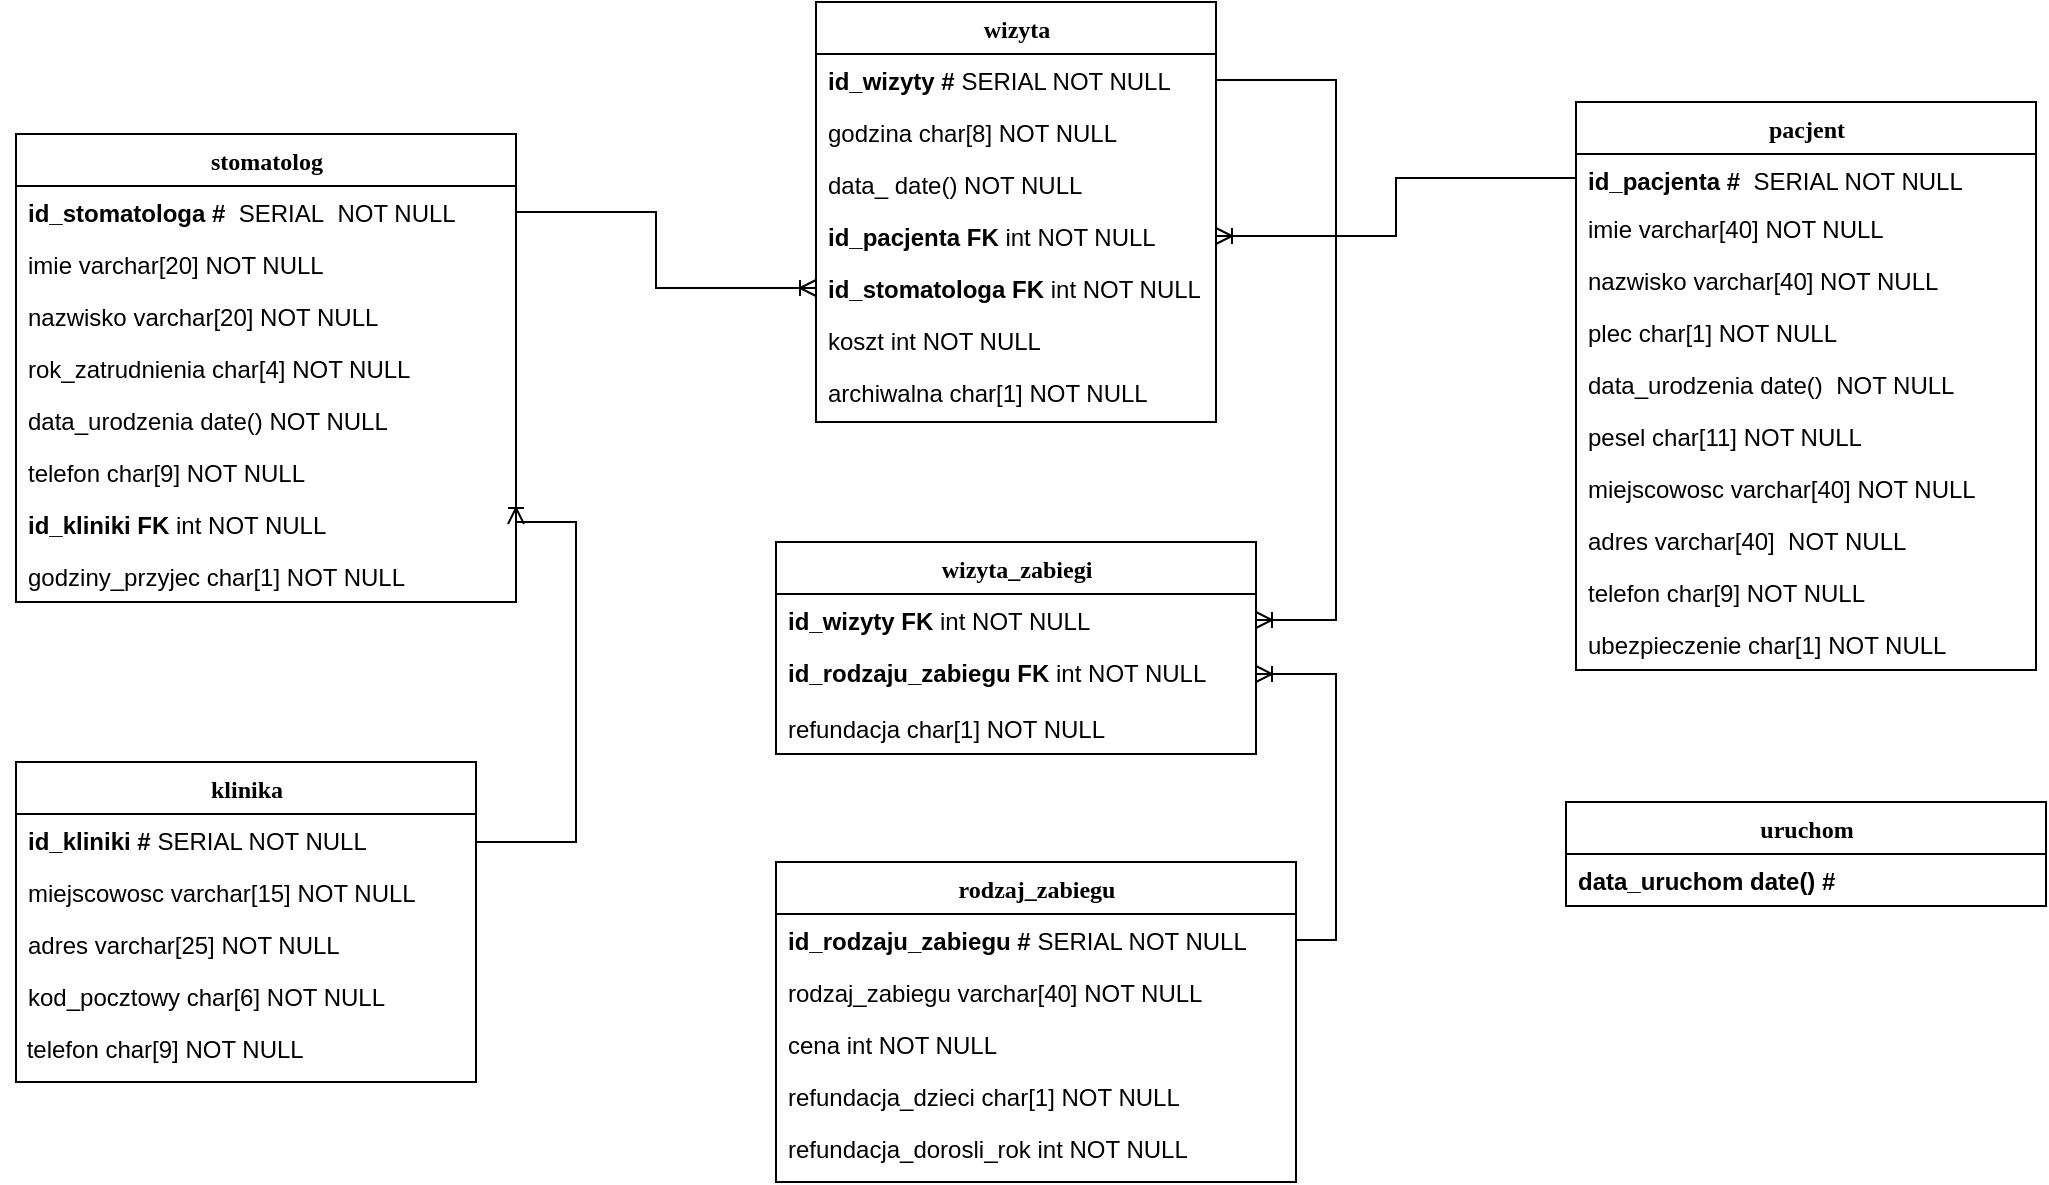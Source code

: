 <mxfile version="18.0.4" type="device"><diagram name="Page-1" id="9f46799a-70d6-7492-0946-bef42562c5a5"><mxGraphModel dx="1221" dy="644" grid="1" gridSize="10" guides="1" tooltips="1" connect="1" arrows="1" fold="1" page="1" pageScale="1" pageWidth="1169" pageHeight="827" background="none" math="0" shadow="0"><root><mxCell id="0"/><mxCell id="1" parent="0"/><mxCell id="78961159f06e98e8-43" value="stomatolog" style="swimlane;html=1;fontStyle=1;align=center;verticalAlign=top;childLayout=stackLayout;horizontal=1;startSize=26;horizontalStack=0;resizeParent=1;resizeLast=0;collapsible=1;marginBottom=0;swimlaneFillColor=#ffffff;rounded=0;shadow=0;comic=0;labelBackgroundColor=none;strokeWidth=1;fillColor=none;fontFamily=Verdana;fontSize=12;" parent="1" vertex="1"><mxGeometry x="40" y="116" width="250" height="234" as="geometry"/></mxCell><mxCell id="78961159f06e98e8-44" value="&lt;b&gt;id_stomatologa #&amp;nbsp;&lt;/b&gt; SERIAL&amp;nbsp; NOT NULL" style="text;html=1;align=left;verticalAlign=top;spacingLeft=4;spacingRight=4;whiteSpace=wrap;overflow=hidden;rotatable=0;points=[[0,0.5],[1,0.5]];portConstraint=eastwest;" parent="78961159f06e98e8-43" vertex="1"><mxGeometry y="26" width="250" height="26" as="geometry"/></mxCell><mxCell id="78961159f06e98e8-45" value="imie varchar[20] NOT NULL" style="text;html=1;strokeColor=none;fillColor=none;align=left;verticalAlign=top;spacingLeft=4;spacingRight=4;whiteSpace=wrap;overflow=hidden;rotatable=0;points=[[0,0.5],[1,0.5]];portConstraint=eastwest;" parent="78961159f06e98e8-43" vertex="1"><mxGeometry y="52" width="250" height="26" as="geometry"/></mxCell><mxCell id="78961159f06e98e8-49" value="nazwisko varchar[20] NOT NULL" style="text;html=1;strokeColor=none;fillColor=none;align=left;verticalAlign=top;spacingLeft=4;spacingRight=4;whiteSpace=wrap;overflow=hidden;rotatable=0;points=[[0,0.5],[1,0.5]];portConstraint=eastwest;" parent="78961159f06e98e8-43" vertex="1"><mxGeometry y="78" width="250" height="26" as="geometry"/></mxCell><mxCell id="78961159f06e98e8-50" value="rok_zatrudnienia char[4] NOT NULL" style="text;html=1;strokeColor=none;fillColor=none;align=left;verticalAlign=top;spacingLeft=4;spacingRight=4;whiteSpace=wrap;overflow=hidden;rotatable=0;points=[[0,0.5],[1,0.5]];portConstraint=eastwest;" parent="78961159f06e98e8-43" vertex="1"><mxGeometry y="104" width="250" height="26" as="geometry"/></mxCell><mxCell id="4c37g9wgjNw9yqcI2trj-7" value="data_urodzenia date()&amp;nbsp;NOT NULL" style="text;html=1;strokeColor=none;fillColor=none;align=left;verticalAlign=top;spacingLeft=4;spacingRight=4;whiteSpace=wrap;overflow=hidden;rotatable=0;points=[[0,0.5],[1,0.5]];portConstraint=eastwest;" parent="78961159f06e98e8-43" vertex="1"><mxGeometry y="130" width="250" height="26" as="geometry"/></mxCell><mxCell id="4c37g9wgjNw9yqcI2trj-8" value="telefon char[9] NOT NULL" style="text;html=1;strokeColor=none;fillColor=none;align=left;verticalAlign=top;spacingLeft=4;spacingRight=4;whiteSpace=wrap;overflow=hidden;rotatable=0;points=[[0,0.5],[1,0.5]];portConstraint=eastwest;" parent="78961159f06e98e8-43" vertex="1"><mxGeometry y="156" width="250" height="26" as="geometry"/></mxCell><mxCell id="4c37g9wgjNw9yqcI2trj-47" style="edgeStyle=orthogonalEdgeStyle;rounded=0;orthogonalLoop=1;jettySize=auto;html=1;exitX=0;exitY=0.5;exitDx=0;exitDy=0;entryX=0;entryY=0.5;entryDx=0;entryDy=0;" parent="78961159f06e98e8-43" source="78961159f06e98e8-44" target="78961159f06e98e8-44" edge="1"><mxGeometry relative="1" as="geometry"/></mxCell><mxCell id="NIY6NkytwFv7XI1-hKjB-8" value="&lt;b&gt;id_kliniki FK &lt;/b&gt;int NOT NULL" style="text;html=1;strokeColor=none;fillColor=none;align=left;verticalAlign=top;spacingLeft=4;spacingRight=4;whiteSpace=wrap;overflow=hidden;rotatable=0;points=[[0,0.5],[1,0.5]];portConstraint=eastwest;" parent="78961159f06e98e8-43" vertex="1"><mxGeometry y="182" width="250" height="26" as="geometry"/></mxCell><mxCell id="RldEr5mvUOG1wBc2R1rl-3" value="godziny_przyjec char[1] NOT NULL" style="text;html=1;strokeColor=none;fillColor=none;align=left;verticalAlign=top;spacingLeft=4;spacingRight=4;whiteSpace=wrap;overflow=hidden;rotatable=0;points=[[0,0.5],[1,0.5]];portConstraint=eastwest;" parent="78961159f06e98e8-43" vertex="1"><mxGeometry y="208" width="250" height="26" as="geometry"/></mxCell><mxCell id="4c37g9wgjNw9yqcI2trj-9" value="pacjent" style="swimlane;html=1;fontStyle=1;align=center;verticalAlign=top;childLayout=stackLayout;horizontal=1;startSize=26;horizontalStack=0;resizeParent=1;resizeLast=0;collapsible=1;marginBottom=0;swimlaneFillColor=#ffffff;rounded=0;shadow=0;comic=0;labelBackgroundColor=none;strokeWidth=1;fillColor=none;fontFamily=Verdana;fontSize=12;" parent="1" vertex="1"><mxGeometry x="820" y="100" width="230" height="284" as="geometry"><mxRectangle x="630" y="70" width="80" height="26" as="alternateBounds"/></mxGeometry></mxCell><mxCell id="4c37g9wgjNw9yqcI2trj-10" value="&lt;b&gt;id_pacjenta #&amp;nbsp;&amp;nbsp;&lt;/b&gt;SERIAL NOT NULL" style="text;html=1;strokeColor=none;fillColor=none;align=left;verticalAlign=top;spacingLeft=4;spacingRight=4;whiteSpace=wrap;overflow=hidden;rotatable=0;points=[[0,0.5],[1,0.5]];portConstraint=eastwest;" parent="4c37g9wgjNw9yqcI2trj-9" vertex="1"><mxGeometry y="26" width="230" height="24" as="geometry"/></mxCell><mxCell id="4c37g9wgjNw9yqcI2trj-11" value="imie varchar[40] NOT NULL" style="text;html=1;strokeColor=none;fillColor=none;align=left;verticalAlign=top;spacingLeft=4;spacingRight=4;whiteSpace=wrap;overflow=hidden;rotatable=0;points=[[0,0.5],[1,0.5]];portConstraint=eastwest;" parent="4c37g9wgjNw9yqcI2trj-9" vertex="1"><mxGeometry y="50" width="230" height="26" as="geometry"/></mxCell><mxCell id="4c37g9wgjNw9yqcI2trj-12" value="nazwisko varchar[40] NOT NULL" style="text;html=1;strokeColor=none;fillColor=none;align=left;verticalAlign=top;spacingLeft=4;spacingRight=4;whiteSpace=wrap;overflow=hidden;rotatable=0;points=[[0,0.5],[1,0.5]];portConstraint=eastwest;" parent="4c37g9wgjNw9yqcI2trj-9" vertex="1"><mxGeometry y="76" width="230" height="26" as="geometry"/></mxCell><mxCell id="4c37g9wgjNw9yqcI2trj-13" value="plec char[1] NOT NULL" style="text;html=1;strokeColor=none;fillColor=none;align=left;verticalAlign=top;spacingLeft=4;spacingRight=4;whiteSpace=wrap;overflow=hidden;rotatable=0;points=[[0,0.5],[1,0.5]];portConstraint=eastwest;" parent="4c37g9wgjNw9yqcI2trj-9" vertex="1"><mxGeometry y="102" width="230" height="26" as="geometry"/></mxCell><mxCell id="4c37g9wgjNw9yqcI2trj-14" value="data_urodzenia date()&amp;nbsp; NOT NULL" style="text;html=1;strokeColor=none;fillColor=none;align=left;verticalAlign=top;spacingLeft=4;spacingRight=4;whiteSpace=wrap;overflow=hidden;rotatable=0;points=[[0,0.5],[1,0.5]];portConstraint=eastwest;" parent="4c37g9wgjNw9yqcI2trj-9" vertex="1"><mxGeometry y="128" width="230" height="26" as="geometry"/></mxCell><mxCell id="4c37g9wgjNw9yqcI2trj-15" value="pesel char[11] NOT NULL" style="text;html=1;strokeColor=none;fillColor=none;align=left;verticalAlign=top;spacingLeft=4;spacingRight=4;whiteSpace=wrap;overflow=hidden;rotatable=0;points=[[0,0.5],[1,0.5]];portConstraint=eastwest;" parent="4c37g9wgjNw9yqcI2trj-9" vertex="1"><mxGeometry y="154" width="230" height="26" as="geometry"/></mxCell><mxCell id="4c37g9wgjNw9yqcI2trj-19" value="miejscowosc varchar[40] NOT NULL" style="text;html=1;strokeColor=none;fillColor=none;align=left;verticalAlign=top;spacingLeft=4;spacingRight=4;whiteSpace=wrap;overflow=hidden;rotatable=0;points=[[0,0.5],[1,0.5]];portConstraint=eastwest;" parent="4c37g9wgjNw9yqcI2trj-9" vertex="1"><mxGeometry y="180" width="230" height="26" as="geometry"/></mxCell><mxCell id="4c37g9wgjNw9yqcI2trj-20" value="adres varchar[40]&amp;nbsp; NOT NULL" style="text;html=1;strokeColor=none;fillColor=none;align=left;verticalAlign=top;spacingLeft=4;spacingRight=4;whiteSpace=wrap;overflow=hidden;rotatable=0;points=[[0,0.5],[1,0.5]];portConstraint=eastwest;" parent="4c37g9wgjNw9yqcI2trj-9" vertex="1"><mxGeometry y="206" width="230" height="26" as="geometry"/></mxCell><mxCell id="4c37g9wgjNw9yqcI2trj-18" value="telefon char[9] NOT NULL" style="text;html=1;strokeColor=none;fillColor=none;align=left;verticalAlign=top;spacingLeft=4;spacingRight=4;whiteSpace=wrap;overflow=hidden;rotatable=0;points=[[0,0.5],[1,0.5]];portConstraint=eastwest;" parent="4c37g9wgjNw9yqcI2trj-9" vertex="1"><mxGeometry y="232" width="230" height="26" as="geometry"/></mxCell><mxCell id="NIY6NkytwFv7XI1-hKjB-2" value="ubezpieczenie char[1] NOT NULL" style="text;html=1;strokeColor=none;fillColor=none;align=left;verticalAlign=top;spacingLeft=4;spacingRight=4;whiteSpace=wrap;overflow=hidden;rotatable=0;points=[[0,0.5],[1,0.5]];portConstraint=eastwest;" parent="4c37g9wgjNw9yqcI2trj-9" vertex="1"><mxGeometry y="258" width="230" height="26" as="geometry"/></mxCell><mxCell id="4c37g9wgjNw9yqcI2trj-21" value="klinika" style="swimlane;html=1;fontStyle=1;align=center;verticalAlign=top;childLayout=stackLayout;horizontal=1;startSize=26;horizontalStack=0;resizeParent=1;resizeLast=0;collapsible=1;marginBottom=0;swimlaneFillColor=#ffffff;rounded=0;shadow=0;comic=0;labelBackgroundColor=none;strokeWidth=1;fillColor=none;fontFamily=Verdana;fontSize=12;" parent="1" vertex="1"><mxGeometry x="40" y="430" width="230" height="160" as="geometry"/></mxCell><mxCell id="4c37g9wgjNw9yqcI2trj-22" value="&lt;b&gt;id_kliniki #&amp;nbsp;&lt;/b&gt;SERIAL NOT NULL" style="text;html=1;strokeColor=none;fillColor=none;align=left;verticalAlign=top;spacingLeft=4;spacingRight=4;whiteSpace=wrap;overflow=hidden;rotatable=0;points=[[0,0.5],[1,0.5]];portConstraint=eastwest;" parent="4c37g9wgjNw9yqcI2trj-21" vertex="1"><mxGeometry y="26" width="230" height="26" as="geometry"/></mxCell><mxCell id="4c37g9wgjNw9yqcI2trj-25" value="miejscowosc varchar[15] NOT NULL" style="text;html=1;strokeColor=none;fillColor=none;align=left;verticalAlign=top;spacingLeft=4;spacingRight=4;whiteSpace=wrap;overflow=hidden;rotatable=0;points=[[0,0.5],[1,0.5]];portConstraint=eastwest;" parent="4c37g9wgjNw9yqcI2trj-21" vertex="1"><mxGeometry y="52" width="230" height="26" as="geometry"/></mxCell><mxCell id="4c37g9wgjNw9yqcI2trj-23" value="adres varchar[25] NOT NULL" style="text;html=1;strokeColor=none;fillColor=none;align=left;verticalAlign=top;spacingLeft=4;spacingRight=4;whiteSpace=wrap;overflow=hidden;rotatable=0;points=[[0,0.5],[1,0.5]];portConstraint=eastwest;" parent="4c37g9wgjNw9yqcI2trj-21" vertex="1"><mxGeometry y="78" width="230" height="26" as="geometry"/></mxCell><mxCell id="4c37g9wgjNw9yqcI2trj-24" value="kod_pocztowy char[6] NOT NULL" style="text;html=1;strokeColor=none;fillColor=none;align=left;verticalAlign=top;spacingLeft=4;spacingRight=4;whiteSpace=wrap;overflow=hidden;rotatable=0;points=[[0,0.5],[1,0.5]];portConstraint=eastwest;" parent="4c37g9wgjNw9yqcI2trj-21" vertex="1"><mxGeometry y="104" width="230" height="26" as="geometry"/></mxCell><UserObject label="&lt;span&gt;&amp;nbsp;telefon char[9] NOT NULL&lt;/span&gt;" placeholders="1" name="Variable" id="cobBeVDSJOJfKa4hYH39-1"><mxCell style="text;html=1;strokeColor=none;fillColor=none;align=left;verticalAlign=top;whiteSpace=wrap;overflow=hidden;" parent="4c37g9wgjNw9yqcI2trj-21" vertex="1"><mxGeometry y="130" width="230" height="30" as="geometry"/></mxCell></UserObject><mxCell id="4c37g9wgjNw9yqcI2trj-28" value="wizyta" style="swimlane;html=1;fontStyle=1;align=center;verticalAlign=top;childLayout=stackLayout;horizontal=1;startSize=26;horizontalStack=0;resizeParent=1;resizeLast=0;collapsible=1;marginBottom=0;swimlaneFillColor=#ffffff;rounded=0;shadow=0;comic=0;labelBackgroundColor=none;strokeWidth=1;fillColor=none;fontFamily=Verdana;fontSize=12;" parent="1" vertex="1"><mxGeometry x="440" y="50" width="200" height="210" as="geometry"/></mxCell><mxCell id="4c37g9wgjNw9yqcI2trj-29" value="&lt;b&gt;id_wizyty #&amp;nbsp;&lt;/b&gt;SERIAL NOT NULL" style="text;html=1;strokeColor=none;fillColor=none;align=left;verticalAlign=top;spacingLeft=4;spacingRight=4;whiteSpace=wrap;overflow=hidden;rotatable=0;points=[[0,0.5],[1,0.5]];portConstraint=eastwest;" parent="4c37g9wgjNw9yqcI2trj-28" vertex="1"><mxGeometry y="26" width="200" height="26" as="geometry"/></mxCell><mxCell id="4c37g9wgjNw9yqcI2trj-30" value="godzina char[8] NOT NULL" style="text;html=1;strokeColor=none;fillColor=none;align=left;verticalAlign=top;spacingLeft=4;spacingRight=4;whiteSpace=wrap;overflow=hidden;rotatable=0;points=[[0,0.5],[1,0.5]];portConstraint=eastwest;" parent="4c37g9wgjNw9yqcI2trj-28" vertex="1"><mxGeometry y="52" width="200" height="26" as="geometry"/></mxCell><mxCell id="4c37g9wgjNw9yqcI2trj-31" value="data_ date() NOT NULL" style="text;html=1;strokeColor=none;fillColor=none;align=left;verticalAlign=top;spacingLeft=4;spacingRight=4;whiteSpace=wrap;overflow=hidden;rotatable=0;points=[[0,0.5],[1,0.5]];portConstraint=eastwest;" parent="4c37g9wgjNw9yqcI2trj-28" vertex="1"><mxGeometry y="78" width="200" height="26" as="geometry"/></mxCell><mxCell id="4c37g9wgjNw9yqcI2trj-32" value="&lt;b&gt;id_pacjenta FK&lt;/b&gt; int NOT NULL" style="text;html=1;strokeColor=none;fillColor=none;align=left;verticalAlign=top;spacingLeft=4;spacingRight=4;whiteSpace=wrap;overflow=hidden;rotatable=0;points=[[0,0.5],[1,0.5]];portConstraint=eastwest;" parent="4c37g9wgjNw9yqcI2trj-28" vertex="1"><mxGeometry y="104" width="200" height="26" as="geometry"/></mxCell><mxCell id="4c37g9wgjNw9yqcI2trj-39" value="&lt;b&gt;id_stomatologa FK&lt;/b&gt; int NOT NULL" style="text;html=1;strokeColor=none;fillColor=none;align=left;verticalAlign=top;spacingLeft=4;spacingRight=4;whiteSpace=wrap;overflow=hidden;rotatable=0;points=[[0,0.5],[1,0.5]];portConstraint=eastwest;" parent="4c37g9wgjNw9yqcI2trj-28" vertex="1"><mxGeometry y="130" width="200" height="26" as="geometry"/></mxCell><mxCell id="RldEr5mvUOG1wBc2R1rl-1" value="koszt int NOT NULL" style="text;html=1;strokeColor=none;fillColor=none;align=left;verticalAlign=top;spacingLeft=4;spacingRight=4;whiteSpace=wrap;overflow=hidden;rotatable=0;points=[[0,0.5],[1,0.5]];portConstraint=eastwest;" parent="4c37g9wgjNw9yqcI2trj-28" vertex="1"><mxGeometry y="156" width="200" height="26" as="geometry"/></mxCell><mxCell id="Xbl4nAAa1mm2L6LnO9Zp-1" value="archiwalna char[1] NOT NULL" style="text;html=1;strokeColor=none;fillColor=none;align=left;verticalAlign=top;spacingLeft=4;spacingRight=4;whiteSpace=wrap;overflow=hidden;rotatable=0;points=[[0,0.5],[1,0.5]];portConstraint=eastwest;" parent="4c37g9wgjNw9yqcI2trj-28" vertex="1"><mxGeometry y="182" width="200" height="26" as="geometry"/></mxCell><mxCell id="4c37g9wgjNw9yqcI2trj-36" value="rodzaj_zabiegu" style="swimlane;html=1;fontStyle=1;align=center;verticalAlign=top;childLayout=stackLayout;horizontal=1;startSize=26;horizontalStack=0;resizeParent=1;resizeLast=0;collapsible=1;marginBottom=0;swimlaneFillColor=#ffffff;rounded=0;shadow=0;comic=0;labelBackgroundColor=none;strokeWidth=1;fillColor=none;fontFamily=Verdana;fontSize=12;" parent="1" vertex="1"><mxGeometry x="420" y="480" width="260" height="160" as="geometry"/></mxCell><mxCell id="4c37g9wgjNw9yqcI2trj-37" value="&lt;b&gt;id_rodzaju_zabiegu #&amp;nbsp;&lt;/b&gt;SERIAL NOT NULL" style="text;html=1;strokeColor=none;fillColor=none;align=left;verticalAlign=top;spacingLeft=4;spacingRight=4;whiteSpace=wrap;overflow=hidden;rotatable=0;points=[[0,0.5],[1,0.5]];portConstraint=eastwest;" parent="4c37g9wgjNw9yqcI2trj-36" vertex="1"><mxGeometry y="26" width="260" height="26" as="geometry"/></mxCell><mxCell id="4c37g9wgjNw9yqcI2trj-38" value="rodzaj_zabiegu varchar[40] NOT NULL" style="text;html=1;strokeColor=none;fillColor=none;align=left;verticalAlign=top;spacingLeft=4;spacingRight=4;whiteSpace=wrap;overflow=hidden;rotatable=0;points=[[0,0.5],[1,0.5]];portConstraint=eastwest;" parent="4c37g9wgjNw9yqcI2trj-36" vertex="1"><mxGeometry y="52" width="260" height="26" as="geometry"/></mxCell><mxCell id="4c37g9wgjNw9yqcI2trj-41" value="cena int NOT NULL" style="text;html=1;strokeColor=none;fillColor=none;align=left;verticalAlign=top;spacingLeft=4;spacingRight=4;whiteSpace=wrap;overflow=hidden;rotatable=0;points=[[0,0.5],[1,0.5]];portConstraint=eastwest;" parent="4c37g9wgjNw9yqcI2trj-36" vertex="1"><mxGeometry y="78" width="260" height="26" as="geometry"/></mxCell><mxCell id="EpJeybrCOIR7aez147Tq-10" value="refundacja_dzieci char[1] NOT NULL" style="text;html=1;strokeColor=none;fillColor=none;align=left;verticalAlign=top;spacingLeft=4;spacingRight=4;whiteSpace=wrap;overflow=hidden;rotatable=0;points=[[0,0.5],[1,0.5]];portConstraint=eastwest;" parent="4c37g9wgjNw9yqcI2trj-36" vertex="1"><mxGeometry y="104" width="260" height="26" as="geometry"/></mxCell><mxCell id="EpJeybrCOIR7aez147Tq-11" value="refundacja_dorosli_rok int NOT NULL" style="text;html=1;strokeColor=none;fillColor=none;align=left;verticalAlign=top;spacingLeft=4;spacingRight=4;whiteSpace=wrap;overflow=hidden;rotatable=0;points=[[0,0.5],[1,0.5]];portConstraint=eastwest;" parent="4c37g9wgjNw9yqcI2trj-36" vertex="1"><mxGeometry y="130" width="260" height="26" as="geometry"/></mxCell><mxCell id="NIY6NkytwFv7XI1-hKjB-3" value="wizyta_zabiegi" style="swimlane;html=1;fontStyle=1;align=center;verticalAlign=top;childLayout=stackLayout;horizontal=1;startSize=26;horizontalStack=0;resizeParent=1;resizeLast=0;collapsible=1;marginBottom=0;swimlaneFillColor=#ffffff;rounded=0;shadow=0;comic=0;labelBackgroundColor=none;strokeWidth=1;fillColor=none;fontFamily=Verdana;fontSize=12;" parent="1" vertex="1"><mxGeometry x="420" y="320" width="240" height="106" as="geometry"/></mxCell><mxCell id="NIY6NkytwFv7XI1-hKjB-4" value="&lt;b&gt;id_wizyty FK&amp;nbsp;&lt;/b&gt;int NOT NULL" style="text;html=1;strokeColor=none;fillColor=none;align=left;verticalAlign=top;spacingLeft=4;spacingRight=4;whiteSpace=wrap;overflow=hidden;rotatable=0;points=[[0,0.5],[1,0.5]];portConstraint=eastwest;" parent="NIY6NkytwFv7XI1-hKjB-3" vertex="1"><mxGeometry y="26" width="240" height="26" as="geometry"/></mxCell><mxCell id="NIY6NkytwFv7XI1-hKjB-7" value="&lt;b&gt;id_rodzaju_zabiegu FK&amp;nbsp;&lt;/b&gt;int NOT NULL" style="text;html=1;strokeColor=none;fillColor=none;align=left;verticalAlign=top;spacingLeft=4;spacingRight=4;whiteSpace=wrap;overflow=hidden;rotatable=0;points=[[0,0.5],[1,0.5]];portConstraint=eastwest;" parent="NIY6NkytwFv7XI1-hKjB-3" vertex="1"><mxGeometry y="52" width="240" height="28" as="geometry"/></mxCell><mxCell id="Xbl4nAAa1mm2L6LnO9Zp-2" value="refundacja char[1] NOT NULL" style="text;html=1;strokeColor=none;fillColor=none;align=left;verticalAlign=top;spacingLeft=4;spacingRight=4;whiteSpace=wrap;overflow=hidden;rotatable=0;points=[[0,0.5],[1,0.5]];portConstraint=eastwest;" parent="NIY6NkytwFv7XI1-hKjB-3" vertex="1"><mxGeometry y="80" width="240" height="26" as="geometry"/></mxCell><mxCell id="NIY6NkytwFv7XI1-hKjB-9" value="" style="edgeStyle=orthogonalEdgeStyle;fontSize=12;html=1;endArrow=ERoneToMany;rounded=0;entryX=0;entryY=0.5;entryDx=0;entryDy=0;exitX=1;exitY=0.5;exitDx=0;exitDy=0;" parent="1" source="78961159f06e98e8-44" target="4c37g9wgjNw9yqcI2trj-39" edge="1"><mxGeometry width="100" height="100" relative="1" as="geometry"><mxPoint x="520" y="410" as="sourcePoint"/><mxPoint x="620" y="310" as="targetPoint"/><Array as="points"><mxPoint x="360" y="155"/><mxPoint x="360" y="193"/></Array></mxGeometry></mxCell><mxCell id="NIY6NkytwFv7XI1-hKjB-11" value="" style="edgeStyle=orthogonalEdgeStyle;fontSize=12;html=1;endArrow=ERoneToMany;rounded=0;entryX=1;entryY=0.5;entryDx=0;entryDy=0;exitX=0;exitY=0.5;exitDx=0;exitDy=0;" parent="1" source="4c37g9wgjNw9yqcI2trj-10" target="4c37g9wgjNw9yqcI2trj-32" edge="1"><mxGeometry width="100" height="100" relative="1" as="geometry"><mxPoint x="520" y="410" as="sourcePoint"/><mxPoint x="620" y="310" as="targetPoint"/><Array as="points"><mxPoint x="730" y="138"/><mxPoint x="730" y="167"/></Array></mxGeometry></mxCell><mxCell id="NIY6NkytwFv7XI1-hKjB-12" value="" style="edgeStyle=orthogonalEdgeStyle;fontSize=12;html=1;endArrow=ERoneToMany;rounded=0;entryX=1;entryY=0.5;entryDx=0;entryDy=0;exitX=1;exitY=0.5;exitDx=0;exitDy=0;" parent="1" source="4c37g9wgjNw9yqcI2trj-29" target="NIY6NkytwFv7XI1-hKjB-4" edge="1"><mxGeometry width="100" height="100" relative="1" as="geometry"><mxPoint x="670" y="80" as="sourcePoint"/><mxPoint x="620" y="310" as="targetPoint"/><Array as="points"><mxPoint x="700" y="89"/><mxPoint x="700" y="359"/></Array></mxGeometry></mxCell><mxCell id="EpJeybrCOIR7aez147Tq-1" value="" style="edgeStyle=orthogonalEdgeStyle;fontSize=12;html=1;endArrow=ERoneToMany;rounded=0;exitX=1;exitY=0.5;exitDx=0;exitDy=0;entryX=1;entryY=0.5;entryDx=0;entryDy=0;" parent="1" source="4c37g9wgjNw9yqcI2trj-37" target="NIY6NkytwFv7XI1-hKjB-7" edge="1"><mxGeometry width="100" height="100" relative="1" as="geometry"><mxPoint x="690" y="610" as="sourcePoint"/><mxPoint x="790" y="510" as="targetPoint"/><Array as="points"><mxPoint x="700" y="519"/><mxPoint x="700" y="386"/></Array></mxGeometry></mxCell><mxCell id="EpJeybrCOIR7aez147Tq-2" value="" style="edgeStyle=orthogonalEdgeStyle;fontSize=12;html=1;endArrow=ERoneToMany;rounded=0;exitX=1;exitY=0.5;exitDx=0;exitDy=0;entryX=1;entryY=0.5;entryDx=0;entryDy=0;" parent="1" source="4c37g9wgjNw9yqcI2trj-22" target="NIY6NkytwFv7XI1-hKjB-8" edge="1"><mxGeometry width="100" height="100" relative="1" as="geometry"><mxPoint x="670" y="529" as="sourcePoint"/><mxPoint x="670" y="409" as="targetPoint"/><Array as="points"><mxPoint x="320" y="470"/><mxPoint x="320" y="310"/><mxPoint x="290" y="310"/></Array></mxGeometry></mxCell><mxCell id="zRqRgPVE5ZxhyFQ6hj8k-1" value="uruchom" style="swimlane;html=1;fontStyle=1;align=center;verticalAlign=top;childLayout=stackLayout;horizontal=1;startSize=26;horizontalStack=0;resizeParent=1;resizeLast=0;collapsible=1;marginBottom=0;swimlaneFillColor=#ffffff;rounded=0;shadow=0;comic=0;labelBackgroundColor=none;strokeWidth=1;fillColor=none;fontFamily=Verdana;fontSize=12;" vertex="1" parent="1"><mxGeometry x="815" y="450" width="240" height="52" as="geometry"/></mxCell><mxCell id="zRqRgPVE5ZxhyFQ6hj8k-2" value="&lt;b&gt;data_uruchom date() #&lt;/b&gt;" style="text;html=1;strokeColor=none;fillColor=none;align=left;verticalAlign=top;spacingLeft=4;spacingRight=4;whiteSpace=wrap;overflow=hidden;rotatable=0;points=[[0,0.5],[1,0.5]];portConstraint=eastwest;" vertex="1" parent="zRqRgPVE5ZxhyFQ6hj8k-1"><mxGeometry y="26" width="240" height="26" as="geometry"/></mxCell></root></mxGraphModel></diagram></mxfile>